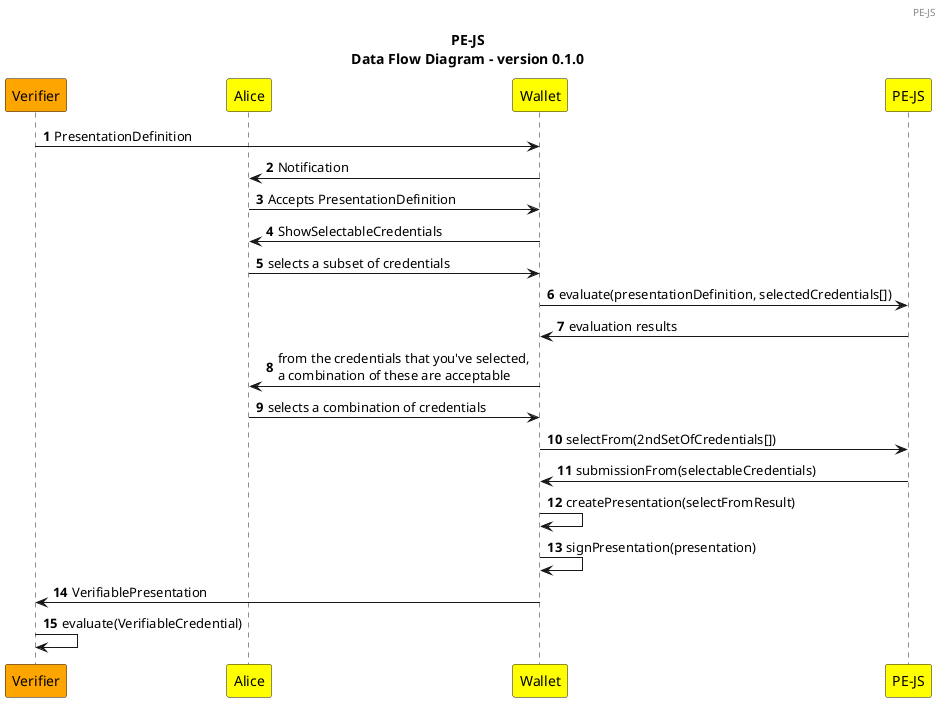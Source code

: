 @startuml

header PE-JS

title
PE-JS
Data Flow Diagram - version 0.1.0
end title


autonumber

participant "Verifier" as V order 0 #ORANGE
participant "Alice" as A order 1 #YELLOW
participant "Wallet" as W order 2 #YELLOW
participant "PE-JS" as PE order 3 #YELLOW

V -> W: PresentationDefinition
W -> A: Notification
A -> W: Accepts PresentationDefinition
W -> A: ShowSelectableCredentials
A -> W: selects a subset of credentials
W -> PE: evaluate(presentationDefinition, selectedCredentials[])
PE -> W: evaluation results
W -> A: from the credentials that you've selected, \na combination of these are acceptable
A -> W: selects a combination of credentials
W -> PE: selectFrom(2ndSetOfCredentials[])
PE -> W: submissionFrom(selectableCredentials)

W -> W: createPresentation(selectFromResult)

W -> W: signPresentation(presentation)

W -> V: VerifiablePresentation

V -> V: evaluate(VerifiableCredential)